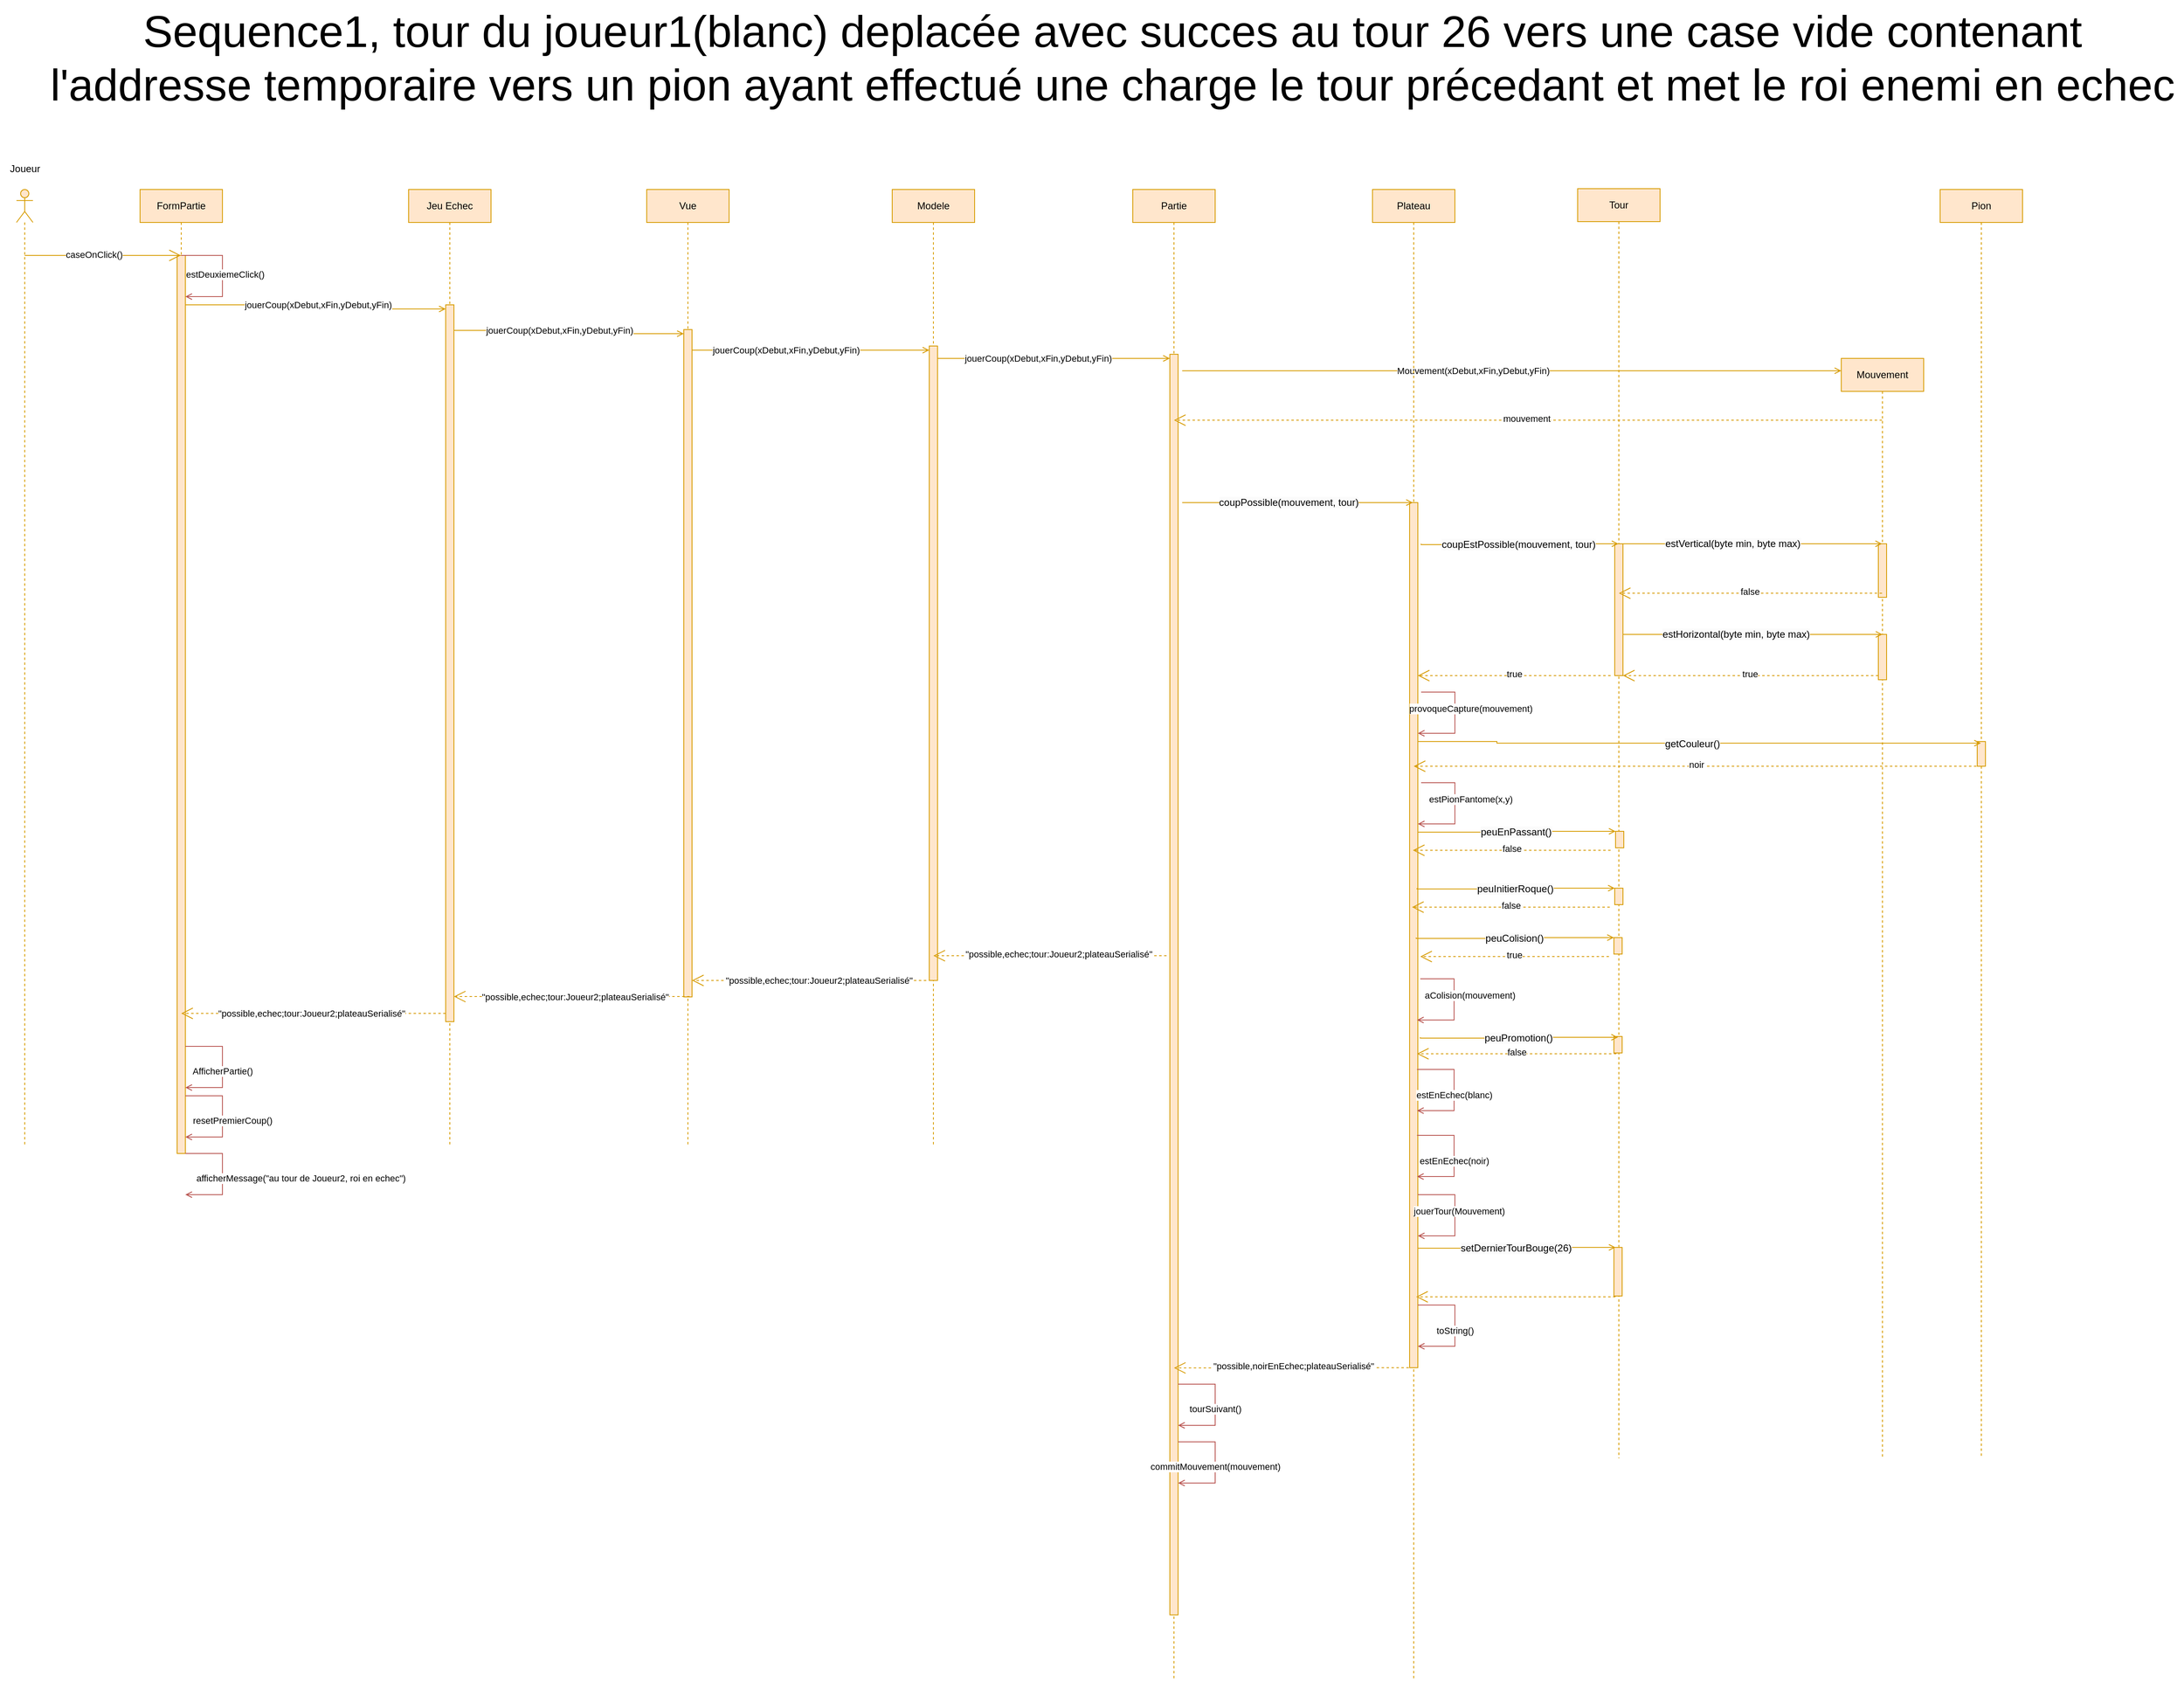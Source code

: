 <mxfile version="26.1.0">
  <diagram name="Page-1" id="c7MBzF5Fkux2hQArZyj8">
    <mxGraphModel dx="2422" dy="825" grid="1" gridSize="10" guides="1" tooltips="1" connect="1" arrows="1" fold="1" page="1" pageScale="1" pageWidth="827" pageHeight="1169" math="0" shadow="0">
      <root>
        <mxCell id="0" />
        <mxCell id="1" parent="0" />
        <mxCell id="GvulQhEinVonRZqq1PHL-5" value="" style="shape=umlLifeline;perimeter=lifelinePerimeter;whiteSpace=wrap;html=1;container=1;dropTarget=0;collapsible=0;recursiveResize=0;outlineConnect=0;portConstraint=eastwest;newEdgeStyle={&quot;curved&quot;:0,&quot;rounded&quot;:0};participant=umlActor;fillColor=#ffe6cc;strokeColor=#d79b00;" parent="1" vertex="1">
          <mxGeometry x="-455" y="380" width="20" height="1160" as="geometry" />
        </mxCell>
        <mxCell id="GvulQhEinVonRZqq1PHL-7" value="Joueur" style="text;html=1;align=center;verticalAlign=middle;resizable=0;points=[];autosize=1;strokeColor=none;fillColor=none;" parent="1" vertex="1">
          <mxGeometry x="-475" y="340" width="60" height="30" as="geometry" />
        </mxCell>
        <mxCell id="GvulQhEinVonRZqq1PHL-8" value="FormPartie" style="shape=umlLifeline;perimeter=lifelinePerimeter;whiteSpace=wrap;html=1;container=1;dropTarget=0;collapsible=0;recursiveResize=0;outlineConnect=0;portConstraint=eastwest;newEdgeStyle={&quot;curved&quot;:0,&quot;rounded&quot;:0};fillColor=#ffe6cc;strokeColor=#d79b00;" parent="1" vertex="1">
          <mxGeometry x="-305" y="380" width="100" height="1170" as="geometry" />
        </mxCell>
        <mxCell id="GvulQhEinVonRZqq1PHL-12" value="" style="html=1;points=[[0,0,0,0,5],[0,1,0,0,-5],[1,0,0,0,5],[1,1,0,0,-5]];perimeter=orthogonalPerimeter;outlineConnect=0;targetShapes=umlLifeline;portConstraint=eastwest;newEdgeStyle={&quot;curved&quot;:0,&quot;rounded&quot;:0};fillColor=#ffe6cc;strokeColor=#d79b00;" parent="GvulQhEinVonRZqq1PHL-8" vertex="1">
          <mxGeometry x="45" y="80" width="10" height="1090" as="geometry" />
        </mxCell>
        <mxCell id="GvulQhEinVonRZqq1PHL-9" value="" style="endArrow=open;endFill=1;endSize=12;html=1;rounded=0;fillColor=#ffe6cc;strokeColor=#d79b00;" parent="1" source="GvulQhEinVonRZqq1PHL-5" target="GvulQhEinVonRZqq1PHL-8" edge="1">
          <mxGeometry width="160" relative="1" as="geometry">
            <mxPoint x="-415" y="510" as="sourcePoint" />
            <mxPoint x="-305" y="510" as="targetPoint" />
            <Array as="points">
              <mxPoint x="-365" y="460" />
            </Array>
          </mxGeometry>
        </mxCell>
        <mxCell id="GvulQhEinVonRZqq1PHL-10" value="caseOnClick()" style="edgeLabel;html=1;align=center;verticalAlign=middle;resizable=0;points=[];" parent="GvulQhEinVonRZqq1PHL-9" vertex="1" connectable="0">
          <mxGeometry x="-0.498" y="1" relative="1" as="geometry">
            <mxPoint x="36" as="offset" />
          </mxGeometry>
        </mxCell>
        <mxCell id="GvulQhEinVonRZqq1PHL-11" value="Jeu Echec" style="shape=umlLifeline;perimeter=lifelinePerimeter;whiteSpace=wrap;html=1;container=1;dropTarget=0;collapsible=0;recursiveResize=0;outlineConnect=0;portConstraint=eastwest;newEdgeStyle={&quot;curved&quot;:0,&quot;rounded&quot;:0};fillColor=#ffe6cc;strokeColor=#d79b00;" parent="1" vertex="1">
          <mxGeometry x="21" y="380" width="100" height="1160" as="geometry" />
        </mxCell>
        <mxCell id="GvulQhEinVonRZqq1PHL-18" value="" style="html=1;points=[[0,0,0,0,5],[0,1,0,0,-5],[1,0,0,0,5],[1,1,0,0,-5]];perimeter=orthogonalPerimeter;outlineConnect=0;targetShapes=umlLifeline;portConstraint=eastwest;newEdgeStyle={&quot;curved&quot;:0,&quot;rounded&quot;:0};fillColor=#ffe6cc;strokeColor=#d79b00;" parent="GvulQhEinVonRZqq1PHL-11" vertex="1">
          <mxGeometry x="45" y="140" width="10" height="870" as="geometry" />
        </mxCell>
        <mxCell id="GvulQhEinVonRZqq1PHL-13" style="edgeStyle=orthogonalEdgeStyle;rounded=0;orthogonalLoop=1;jettySize=auto;html=1;curved=0;endArrow=open;endFill=0;fillColor=#ffe6cc;strokeColor=#d79b00;entryX=0;entryY=0;entryDx=0;entryDy=5;entryPerimeter=0;" parent="1" source="GvulQhEinVonRZqq1PHL-12" target="GvulQhEinVonRZqq1PHL-18" edge="1">
          <mxGeometry relative="1" as="geometry">
            <mxPoint x="-158.5" y="520" as="sourcePoint" />
            <mxPoint x="66" y="520" as="targetPoint" />
            <Array as="points">
              <mxPoint x="-92" y="520" />
              <mxPoint x="-92" y="525" />
            </Array>
          </mxGeometry>
        </mxCell>
        <mxCell id="GvulQhEinVonRZqq1PHL-14" value="jouerCoup(xDebut,xFin,yDebut,yFin)" style="edgeLabel;html=1;align=center;verticalAlign=middle;resizable=0;points=[];" parent="GvulQhEinVonRZqq1PHL-13" vertex="1" connectable="0">
          <mxGeometry x="-0.518" y="-2" relative="1" as="geometry">
            <mxPoint x="83" y="-2" as="offset" />
          </mxGeometry>
        </mxCell>
        <mxCell id="GvulQhEinVonRZqq1PHL-20" value="" style="endArrow=none;endFill=1;endSize=12;html=1;rounded=0;startArrow=open;startFill=0;fillColor=#f8cecc;strokeColor=#b85450;" parent="1" source="GvulQhEinVonRZqq1PHL-12" edge="1">
          <mxGeometry width="160" relative="1" as="geometry">
            <mxPoint x="-245" y="510" as="sourcePoint" />
            <mxPoint x="-255" y="460" as="targetPoint" />
            <Array as="points">
              <mxPoint x="-205" y="510" />
              <mxPoint x="-205" y="460" />
            </Array>
          </mxGeometry>
        </mxCell>
        <mxCell id="GvulQhEinVonRZqq1PHL-21" value="estDeuxiemeClick()" style="edgeLabel;html=1;align=center;verticalAlign=middle;resizable=0;points=[];" parent="GvulQhEinVonRZqq1PHL-20" vertex="1" connectable="0">
          <mxGeometry x="-0.009" y="-3" relative="1" as="geometry">
            <mxPoint as="offset" />
          </mxGeometry>
        </mxCell>
        <mxCell id="GvulQhEinVonRZqq1PHL-34" value="Modele" style="shape=umlLifeline;perimeter=lifelinePerimeter;whiteSpace=wrap;html=1;container=1;dropTarget=0;collapsible=0;recursiveResize=0;outlineConnect=0;portConstraint=eastwest;newEdgeStyle={&quot;curved&quot;:0,&quot;rounded&quot;:0};fillColor=#ffe6cc;strokeColor=#d79b00;" parent="1" vertex="1">
          <mxGeometry x="608" y="380" width="100" height="1160" as="geometry" />
        </mxCell>
        <mxCell id="GvulQhEinVonRZqq1PHL-35" value="" style="html=1;points=[[0,0,0,0,5],[0,1,0,0,-5],[1,0,0,0,5],[1,1,0,0,-5]];perimeter=orthogonalPerimeter;outlineConnect=0;targetShapes=umlLifeline;portConstraint=eastwest;newEdgeStyle={&quot;curved&quot;:0,&quot;rounded&quot;:0};fillColor=#ffe6cc;strokeColor=#d79b00;" parent="GvulQhEinVonRZqq1PHL-34" vertex="1">
          <mxGeometry x="45" y="190" width="10" height="770" as="geometry" />
        </mxCell>
        <mxCell id="GvulQhEinVonRZqq1PHL-36" style="edgeStyle=orthogonalEdgeStyle;rounded=0;orthogonalLoop=1;jettySize=auto;html=1;curved=0;endArrow=open;endFill=0;fillColor=#ffe6cc;strokeColor=#d79b00;entryX=0;entryY=0;entryDx=0;entryDy=5;entryPerimeter=0;" parent="1" source="GvulQhEinVonRZqq1PHL-18" target="GvulQhEinVonRZqq1PHL-143" edge="1">
          <mxGeometry relative="1" as="geometry">
            <mxPoint x="140" y="550" as="sourcePoint" />
            <mxPoint x="350" y="551" as="targetPoint" />
            <Array as="points">
              <mxPoint x="213" y="551" />
              <mxPoint x="213" y="555" />
            </Array>
          </mxGeometry>
        </mxCell>
        <mxCell id="GvulQhEinVonRZqq1PHL-37" value="jouerCoup(xDebut,xFin,yDebut,yFin)" style="edgeLabel;html=1;align=center;verticalAlign=middle;resizable=0;points=[];" parent="GvulQhEinVonRZqq1PHL-36" vertex="1" connectable="0">
          <mxGeometry x="-0.518" y="-2" relative="1" as="geometry">
            <mxPoint x="60" y="-2" as="offset" />
          </mxGeometry>
        </mxCell>
        <mxCell id="GvulQhEinVonRZqq1PHL-38" value="Partie" style="shape=umlLifeline;perimeter=lifelinePerimeter;whiteSpace=wrap;html=1;container=1;dropTarget=0;collapsible=0;recursiveResize=0;outlineConnect=0;portConstraint=eastwest;newEdgeStyle={&quot;curved&quot;:0,&quot;rounded&quot;:0};fillColor=#ffe6cc;strokeColor=#d79b00;" parent="1" vertex="1">
          <mxGeometry x="900" y="380" width="100" height="1810" as="geometry" />
        </mxCell>
        <mxCell id="GvulQhEinVonRZqq1PHL-39" value="" style="html=1;points=[[0,0,0,0,5],[0,1,0,0,-5],[1,0,0,0,5],[1,1,0,0,-5]];perimeter=orthogonalPerimeter;outlineConnect=0;targetShapes=umlLifeline;portConstraint=eastwest;newEdgeStyle={&quot;curved&quot;:0,&quot;rounded&quot;:0};fillColor=#ffe6cc;strokeColor=#d79b00;" parent="GvulQhEinVonRZqq1PHL-38" vertex="1">
          <mxGeometry x="45" y="200" width="10" height="1530" as="geometry" />
        </mxCell>
        <mxCell id="GvulQhEinVonRZqq1PHL-41" style="edgeStyle=orthogonalEdgeStyle;rounded=0;orthogonalLoop=1;jettySize=auto;html=1;curved=0;endArrow=open;endFill=0;fillColor=#ffe6cc;strokeColor=#d79b00;entryX=0;entryY=0;entryDx=0;entryDy=5;entryPerimeter=0;exitX=1;exitY=0;exitDx=0;exitDy=5;exitPerimeter=0;" parent="1" source="GvulQhEinVonRZqq1PHL-35" target="GvulQhEinVonRZqq1PHL-39" edge="1">
          <mxGeometry relative="1" as="geometry">
            <mxPoint x="715" y="585" as="sourcePoint" />
            <mxPoint x="939.5" y="585" as="targetPoint" />
            <Array as="points">
              <mxPoint x="663" y="585" />
            </Array>
          </mxGeometry>
        </mxCell>
        <mxCell id="GvulQhEinVonRZqq1PHL-42" value="jouerCoup(xDebut,xFin,yDebut,yFin)" style="edgeLabel;html=1;align=center;verticalAlign=middle;resizable=0;points=[];" parent="GvulQhEinVonRZqq1PHL-41" vertex="1" connectable="0">
          <mxGeometry x="-0.518" y="-2" relative="1" as="geometry">
            <mxPoint x="61" y="-2" as="offset" />
          </mxGeometry>
        </mxCell>
        <mxCell id="GvulQhEinVonRZqq1PHL-55" value="Mouvement" style="shape=umlLifeline;perimeter=lifelinePerimeter;whiteSpace=wrap;html=1;container=1;dropTarget=0;collapsible=0;recursiveResize=0;outlineConnect=0;portConstraint=eastwest;newEdgeStyle={&quot;curved&quot;:0,&quot;rounded&quot;:0};fillColor=#ffe6cc;strokeColor=#d79b00;" parent="1" vertex="1">
          <mxGeometry x="1760" y="585" width="100" height="1335" as="geometry" />
        </mxCell>
        <mxCell id="GvulQhEinVonRZqq1PHL-84" value="" style="html=1;points=[[0,0,0,0,5],[0,1,0,0,-5],[1,0,0,0,5],[1,1,0,0,-5]];perimeter=orthogonalPerimeter;outlineConnect=0;targetShapes=umlLifeline;portConstraint=eastwest;newEdgeStyle={&quot;curved&quot;:0,&quot;rounded&quot;:0};fillColor=#ffe6cc;strokeColor=#d79b00;" parent="GvulQhEinVonRZqq1PHL-55" vertex="1">
          <mxGeometry x="45" y="225" width="10" height="65" as="geometry" />
        </mxCell>
        <mxCell id="GvulQhEinVonRZqq1PHL-89" value="" style="html=1;points=[[0,0,0,0,5],[0,1,0,0,-5],[1,0,0,0,5],[1,1,0,0,-5]];perimeter=orthogonalPerimeter;outlineConnect=0;targetShapes=umlLifeline;portConstraint=eastwest;newEdgeStyle={&quot;curved&quot;:0,&quot;rounded&quot;:0};fillColor=#ffe6cc;strokeColor=#d79b00;" parent="GvulQhEinVonRZqq1PHL-55" vertex="1">
          <mxGeometry x="45" y="335" width="10" height="55" as="geometry" />
        </mxCell>
        <mxCell id="GvulQhEinVonRZqq1PHL-65" style="edgeStyle=orthogonalEdgeStyle;rounded=0;orthogonalLoop=1;jettySize=auto;html=1;curved=0;endArrow=open;endFill=0;fillColor=#ffe6cc;strokeColor=#d79b00;" parent="1" edge="1">
          <mxGeometry relative="1" as="geometry">
            <mxPoint x="960" y="600" as="sourcePoint" />
            <mxPoint x="1760" y="600" as="targetPoint" />
            <Array as="points" />
          </mxGeometry>
        </mxCell>
        <mxCell id="GvulQhEinVonRZqq1PHL-66" value="Mouvement(xDebut,xFin,yDebut,yFin)" style="edgeLabel;html=1;align=center;verticalAlign=middle;resizable=0;points=[];" parent="GvulQhEinVonRZqq1PHL-65" vertex="1" connectable="0">
          <mxGeometry x="-0.518" y="-2" relative="1" as="geometry">
            <mxPoint x="160" y="-2" as="offset" />
          </mxGeometry>
        </mxCell>
        <mxCell id="GvulQhEinVonRZqq1PHL-67" value="" style="endArrow=open;endFill=1;endSize=12;html=1;rounded=0;fillColor=#ffe6cc;strokeColor=#d79b00;dashed=1;" parent="1" source="GvulQhEinVonRZqq1PHL-55" target="GvulQhEinVonRZqq1PHL-38" edge="1">
          <mxGeometry width="160" relative="1" as="geometry">
            <mxPoint x="1230" y="670" as="sourcePoint" />
            <mxPoint x="1070" y="670" as="targetPoint" />
            <Array as="points">
              <mxPoint x="1380" y="660" />
              <mxPoint x="1190" y="660" />
            </Array>
          </mxGeometry>
        </mxCell>
        <mxCell id="GvulQhEinVonRZqq1PHL-73" value="mouvement" style="edgeLabel;html=1;align=center;verticalAlign=middle;resizable=0;points=[];" parent="GvulQhEinVonRZqq1PHL-67" vertex="1" connectable="0">
          <mxGeometry x="0.005" y="-2" relative="1" as="geometry">
            <mxPoint as="offset" />
          </mxGeometry>
        </mxCell>
        <mxCell id="GvulQhEinVonRZqq1PHL-68" value="Plateau" style="shape=umlLifeline;perimeter=lifelinePerimeter;whiteSpace=wrap;html=1;container=1;dropTarget=0;collapsible=0;recursiveResize=0;outlineConnect=0;portConstraint=eastwest;newEdgeStyle={&quot;curved&quot;:0,&quot;rounded&quot;:0};fillColor=#ffe6cc;strokeColor=#d79b00;" parent="1" vertex="1">
          <mxGeometry x="1191" y="380" width="100" height="1810" as="geometry" />
        </mxCell>
        <mxCell id="GvulQhEinVonRZqq1PHL-69" value="" style="html=1;points=[[0,0,0,0,5],[0,1,0,0,-5],[1,0,0,0,5],[1,1,0,0,-5]];perimeter=orthogonalPerimeter;outlineConnect=0;targetShapes=umlLifeline;portConstraint=eastwest;newEdgeStyle={&quot;curved&quot;:0,&quot;rounded&quot;:0};fillColor=#ffe6cc;strokeColor=#d79b00;" parent="GvulQhEinVonRZqq1PHL-68" vertex="1">
          <mxGeometry x="45" y="380" width="10" height="1050" as="geometry" />
        </mxCell>
        <mxCell id="GvulQhEinVonRZqq1PHL-70" style="edgeStyle=orthogonalEdgeStyle;rounded=0;orthogonalLoop=1;jettySize=auto;html=1;curved=0;endArrow=open;endFill=0;fillColor=#ffe6cc;strokeColor=#d79b00;" parent="1" edge="1">
          <mxGeometry relative="1" as="geometry">
            <mxPoint x="960" y="760" as="sourcePoint" />
            <mxPoint x="1240" y="760" as="targetPoint" />
            <Array as="points" />
          </mxGeometry>
        </mxCell>
        <mxCell id="GvulQhEinVonRZqq1PHL-71" value="&lt;span style=&quot;font-size: 12px; text-align: left; text-wrap-mode: wrap; background-color: rgb(251, 251, 251);&quot;&gt;coupPossible(mouvement, tour)&lt;/span&gt;" style="edgeLabel;html=1;align=center;verticalAlign=middle;resizable=0;points=[];" parent="GvulQhEinVonRZqq1PHL-70" vertex="1" connectable="0">
          <mxGeometry x="-0.518" y="-2" relative="1" as="geometry">
            <mxPoint x="61" y="-2" as="offset" />
          </mxGeometry>
        </mxCell>
        <mxCell id="GvulQhEinVonRZqq1PHL-74" value="" style="endArrow=open;endFill=1;endSize=12;html=1;rounded=0;fillColor=#ffe6cc;strokeColor=#d79b00;dashed=1;entryX=0.5;entryY=0.973;entryDx=0;entryDy=0;entryPerimeter=0;" parent="1" edge="1">
          <mxGeometry width="160" relative="1" as="geometry">
            <mxPoint x="1241" y="1810" as="sourcePoint" />
            <mxPoint x="950" y="1810.3" as="targetPoint" />
            <Array as="points">
              <mxPoint x="1201" y="1810" />
            </Array>
          </mxGeometry>
        </mxCell>
        <mxCell id="GvulQhEinVonRZqq1PHL-75" value="&quot;possible,noirEnEchec;plateauSerialisé&quot;" style="edgeLabel;html=1;align=center;verticalAlign=middle;resizable=0;points=[];" parent="GvulQhEinVonRZqq1PHL-74" vertex="1" connectable="0">
          <mxGeometry x="0.005" y="-2" relative="1" as="geometry">
            <mxPoint as="offset" />
          </mxGeometry>
        </mxCell>
        <mxCell id="GvulQhEinVonRZqq1PHL-76" value="Tour" style="shape=umlLifeline;perimeter=lifelinePerimeter;whiteSpace=wrap;html=1;container=1;dropTarget=0;collapsible=0;recursiveResize=0;outlineConnect=0;portConstraint=eastwest;newEdgeStyle={&quot;curved&quot;:0,&quot;rounded&quot;:0};fillColor=#ffe6cc;strokeColor=#d79b00;" parent="1" vertex="1">
          <mxGeometry x="1440" y="379" width="100" height="1541" as="geometry" />
        </mxCell>
        <mxCell id="GvulQhEinVonRZqq1PHL-77" value="" style="html=1;points=[[0,0,0,0,5],[0,1,0,0,-5],[1,0,0,0,5],[1,1,0,0,-5]];perimeter=orthogonalPerimeter;outlineConnect=0;targetShapes=umlLifeline;portConstraint=eastwest;newEdgeStyle={&quot;curved&quot;:0,&quot;rounded&quot;:0};fillColor=#ffe6cc;strokeColor=#d79b00;" parent="GvulQhEinVonRZqq1PHL-76" vertex="1">
          <mxGeometry x="45" y="431" width="10" height="160" as="geometry" />
        </mxCell>
        <mxCell id="GvulQhEinVonRZqq1PHL-94" value="" style="html=1;points=[[0,0,0,0,5],[0,1,0,0,-5],[1,0,0,0,5],[1,1,0,0,-5]];perimeter=orthogonalPerimeter;outlineConnect=0;targetShapes=umlLifeline;portConstraint=eastwest;newEdgeStyle={&quot;curved&quot;:0,&quot;rounded&quot;:0};fillColor=#ffe6cc;strokeColor=#d79b00;" parent="GvulQhEinVonRZqq1PHL-76" vertex="1">
          <mxGeometry x="44" y="909" width="10" height="20" as="geometry" />
        </mxCell>
        <mxCell id="GvulQhEinVonRZqq1PHL-162" value="" style="html=1;points=[[0,0,0,0,5],[0,1,0,0,-5],[1,0,0,0,5],[1,1,0,0,-5]];perimeter=orthogonalPerimeter;outlineConnect=0;targetShapes=umlLifeline;portConstraint=eastwest;newEdgeStyle={&quot;curved&quot;:0,&quot;rounded&quot;:0};fillColor=#ffe6cc;strokeColor=#d79b00;" parent="GvulQhEinVonRZqq1PHL-76" vertex="1">
          <mxGeometry x="44" y="1029" width="10" height="20" as="geometry" />
        </mxCell>
        <mxCell id="GvulQhEinVonRZqq1PHL-95" style="edgeStyle=orthogonalEdgeStyle;rounded=0;orthogonalLoop=1;jettySize=auto;html=1;curved=0;endArrow=open;endFill=0;fillColor=#ffe6cc;strokeColor=#d79b00;" parent="GvulQhEinVonRZqq1PHL-76" edge="1">
          <mxGeometry relative="1" as="geometry">
            <mxPoint x="-196" y="909" as="sourcePoint" />
            <mxPoint x="44" y="909" as="targetPoint" />
            <Array as="points">
              <mxPoint x="-196" y="910" />
              <mxPoint x="-100" y="910" />
              <mxPoint x="-100" y="909" />
            </Array>
          </mxGeometry>
        </mxCell>
        <mxCell id="GvulQhEinVonRZqq1PHL-96" value="&lt;span style=&quot;font-size: 12px; text-align: left; text-wrap-mode: wrap; background-color: rgb(251, 251, 251);&quot;&gt;peuColision()&lt;/span&gt;" style="edgeLabel;html=1;align=center;verticalAlign=middle;resizable=0;points=[];" parent="GvulQhEinVonRZqq1PHL-95" vertex="1" connectable="0">
          <mxGeometry x="-0.518" y="-2" relative="1" as="geometry">
            <mxPoint x="61" y="-2" as="offset" />
          </mxGeometry>
        </mxCell>
        <mxCell id="GvulQhEinVonRZqq1PHL-97" value="" style="endArrow=open;endFill=1;endSize=12;html=1;rounded=0;fillColor=#ffe6cc;strokeColor=#d79b00;dashed=1;exitX=0;exitY=1;exitDx=0;exitDy=-5;exitPerimeter=0;" parent="GvulQhEinVonRZqq1PHL-76" edge="1">
          <mxGeometry width="160" relative="1" as="geometry">
            <mxPoint x="38" y="932" as="sourcePoint" />
            <mxPoint x="-191" y="932" as="targetPoint" />
            <Array as="points">
              <mxPoint x="-67" y="932" />
            </Array>
          </mxGeometry>
        </mxCell>
        <mxCell id="GvulQhEinVonRZqq1PHL-98" value="true" style="edgeLabel;html=1;align=center;verticalAlign=middle;resizable=0;points=[];" parent="GvulQhEinVonRZqq1PHL-97" vertex="1" connectable="0">
          <mxGeometry x="0.005" y="-2" relative="1" as="geometry">
            <mxPoint as="offset" />
          </mxGeometry>
        </mxCell>
        <mxCell id="GvulQhEinVonRZqq1PHL-99" value="" style="endArrow=none;endFill=1;endSize=12;html=1;rounded=0;startArrow=open;startFill=0;fillColor=#f8cecc;strokeColor=#b85450;" parent="GvulQhEinVonRZqq1PHL-76" edge="1">
          <mxGeometry width="160" relative="1" as="geometry">
            <mxPoint x="-195" y="1009" as="sourcePoint" />
            <mxPoint x="-191" y="959" as="targetPoint" />
            <Array as="points">
              <mxPoint x="-150" y="1009" />
              <mxPoint x="-150" y="959" />
            </Array>
          </mxGeometry>
        </mxCell>
        <mxCell id="GvulQhEinVonRZqq1PHL-100" value="aColision(mouvement)" style="edgeLabel;html=1;align=center;verticalAlign=middle;resizable=0;points=[];" parent="GvulQhEinVonRZqq1PHL-99" vertex="1" connectable="0">
          <mxGeometry x="-0.009" y="-3" relative="1" as="geometry">
            <mxPoint x="16" y="-8" as="offset" />
          </mxGeometry>
        </mxCell>
        <mxCell id="GvulQhEinVonRZqq1PHL-138" value="" style="endArrow=none;endFill=1;endSize=12;html=1;rounded=0;startArrow=open;startFill=0;fillColor=#f8cecc;strokeColor=#b85450;" parent="GvulQhEinVonRZqq1PHL-76" edge="1">
          <mxGeometry width="160" relative="1" as="geometry">
            <mxPoint x="-195" y="1119" as="sourcePoint" />
            <mxPoint x="-195" y="1069" as="targetPoint" />
            <Array as="points">
              <mxPoint x="-150" y="1119" />
              <mxPoint x="-150" y="1069" />
            </Array>
          </mxGeometry>
        </mxCell>
        <mxCell id="GvulQhEinVonRZqq1PHL-139" value="estEnEchec(blanc)" style="edgeLabel;html=1;align=center;verticalAlign=middle;resizable=0;points=[];" parent="GvulQhEinVonRZqq1PHL-138" vertex="1" connectable="0">
          <mxGeometry x="-0.009" y="-3" relative="1" as="geometry">
            <mxPoint x="-3" y="5" as="offset" />
          </mxGeometry>
        </mxCell>
        <mxCell id="GvulQhEinVonRZqq1PHL-163" style="edgeStyle=orthogonalEdgeStyle;rounded=0;orthogonalLoop=1;jettySize=auto;html=1;curved=0;endArrow=open;endFill=0;fillColor=#ffe6cc;strokeColor=#d79b00;" parent="GvulQhEinVonRZqq1PHL-76" edge="1">
          <mxGeometry relative="1" as="geometry">
            <mxPoint x="-191" y="1030" as="sourcePoint" />
            <mxPoint x="49" y="1030" as="targetPoint" />
            <Array as="points">
              <mxPoint x="-191" y="1031" />
              <mxPoint x="-95" y="1031" />
              <mxPoint x="-95" y="1030" />
            </Array>
          </mxGeometry>
        </mxCell>
        <mxCell id="GvulQhEinVonRZqq1PHL-164" value="&lt;span style=&quot;font-size: 12px; text-align: left; text-wrap-mode: wrap; background-color: rgb(251, 251, 251);&quot;&gt;peuPromotion()&lt;/span&gt;" style="edgeLabel;html=1;align=center;verticalAlign=middle;resizable=0;points=[];" parent="GvulQhEinVonRZqq1PHL-163" vertex="1" connectable="0">
          <mxGeometry x="-0.518" y="-2" relative="1" as="geometry">
            <mxPoint x="61" y="-2" as="offset" />
          </mxGeometry>
        </mxCell>
        <mxCell id="GvulQhEinVonRZqq1PHL-167" value="" style="endArrow=open;endFill=1;endSize=12;html=1;rounded=0;fillColor=#ffe6cc;strokeColor=#d79b00;dashed=1;exitX=0;exitY=1;exitDx=0;exitDy=-5;exitPerimeter=0;" parent="GvulQhEinVonRZqq1PHL-76" edge="1">
          <mxGeometry width="160" relative="1" as="geometry">
            <mxPoint x="47" y="1050" as="sourcePoint" />
            <mxPoint x="-195" y="1050" as="targetPoint" />
            <Array as="points">
              <mxPoint x="-58" y="1050" />
            </Array>
          </mxGeometry>
        </mxCell>
        <mxCell id="GvulQhEinVonRZqq1PHL-168" value="false" style="edgeLabel;html=1;align=center;verticalAlign=middle;resizable=0;points=[];" parent="GvulQhEinVonRZqq1PHL-167" vertex="1" connectable="0">
          <mxGeometry x="0.005" y="-2" relative="1" as="geometry">
            <mxPoint as="offset" />
          </mxGeometry>
        </mxCell>
        <mxCell id="g28BqwCWcq6KlZtZmIzM-1" value="" style="endArrow=none;endFill=1;endSize=12;html=1;rounded=0;startArrow=open;startFill=0;fillColor=#f8cecc;strokeColor=#b85450;" parent="GvulQhEinVonRZqq1PHL-76" edge="1">
          <mxGeometry width="160" relative="1" as="geometry">
            <mxPoint x="-195" y="1199" as="sourcePoint" />
            <mxPoint x="-195" y="1149" as="targetPoint" />
            <Array as="points">
              <mxPoint x="-150" y="1199" />
              <mxPoint x="-150" y="1149" />
            </Array>
          </mxGeometry>
        </mxCell>
        <mxCell id="g28BqwCWcq6KlZtZmIzM-2" value="estEnEchec(noir)" style="edgeLabel;html=1;align=center;verticalAlign=middle;resizable=0;points=[];" parent="g28BqwCWcq6KlZtZmIzM-1" vertex="1" connectable="0">
          <mxGeometry x="-0.009" y="-3" relative="1" as="geometry">
            <mxPoint x="-3" y="5" as="offset" />
          </mxGeometry>
        </mxCell>
        <mxCell id="g28BqwCWcq6KlZtZmIzM-10" value="" style="html=1;points=[[0,0,0,0,5],[0,1,0,0,-5],[1,0,0,0,5],[1,1,0,0,-5]];perimeter=orthogonalPerimeter;outlineConnect=0;targetShapes=umlLifeline;portConstraint=eastwest;newEdgeStyle={&quot;curved&quot;:0,&quot;rounded&quot;:0};fillColor=#ffe6cc;strokeColor=#d79b00;" parent="GvulQhEinVonRZqq1PHL-76" vertex="1">
          <mxGeometry x="45" y="849" width="10" height="20" as="geometry" />
        </mxCell>
        <mxCell id="g28BqwCWcq6KlZtZmIzM-11" style="edgeStyle=orthogonalEdgeStyle;rounded=0;orthogonalLoop=1;jettySize=auto;html=1;curved=0;endArrow=open;endFill=0;fillColor=#ffe6cc;strokeColor=#d79b00;" parent="GvulQhEinVonRZqq1PHL-76" edge="1">
          <mxGeometry relative="1" as="geometry">
            <mxPoint x="-195" y="849" as="sourcePoint" />
            <mxPoint x="45" y="849" as="targetPoint" />
            <Array as="points">
              <mxPoint x="-195" y="850" />
              <mxPoint x="-99" y="850" />
              <mxPoint x="-99" y="849" />
            </Array>
          </mxGeometry>
        </mxCell>
        <mxCell id="g28BqwCWcq6KlZtZmIzM-12" value="&lt;span style=&quot;font-size: 12px; text-align: left; text-wrap-mode: wrap; background-color: rgb(251, 251, 251);&quot;&gt;peuInitierRoque()&lt;/span&gt;" style="edgeLabel;html=1;align=center;verticalAlign=middle;resizable=0;points=[];" parent="g28BqwCWcq6KlZtZmIzM-11" vertex="1" connectable="0">
          <mxGeometry x="-0.518" y="-2" relative="1" as="geometry">
            <mxPoint x="61" y="-2" as="offset" />
          </mxGeometry>
        </mxCell>
        <mxCell id="g28BqwCWcq6KlZtZmIzM-13" value="" style="endArrow=open;endFill=1;endSize=12;html=1;rounded=0;fillColor=#ffe6cc;strokeColor=#d79b00;dashed=1;exitX=0;exitY=1;exitDx=0;exitDy=-5;exitPerimeter=0;" parent="GvulQhEinVonRZqq1PHL-76" edge="1">
          <mxGeometry width="160" relative="1" as="geometry">
            <mxPoint x="39" y="872" as="sourcePoint" />
            <mxPoint x="-201" y="872" as="targetPoint" />
            <Array as="points" />
          </mxGeometry>
        </mxCell>
        <mxCell id="g28BqwCWcq6KlZtZmIzM-14" value="false" style="edgeLabel;html=1;align=center;verticalAlign=middle;resizable=0;points=[];" parent="g28BqwCWcq6KlZtZmIzM-13" vertex="1" connectable="0">
          <mxGeometry x="0.005" y="-2" relative="1" as="geometry">
            <mxPoint as="offset" />
          </mxGeometry>
        </mxCell>
        <mxCell id="g28BqwCWcq6KlZtZmIzM-98" value="" style="html=1;points=[[0,0,0,0,5],[0,1,0,0,-5],[1,0,0,0,5],[1,1,0,0,-5]];perimeter=orthogonalPerimeter;outlineConnect=0;targetShapes=umlLifeline;portConstraint=eastwest;newEdgeStyle={&quot;curved&quot;:0,&quot;rounded&quot;:0};fillColor=#ffe6cc;strokeColor=#d79b00;" parent="GvulQhEinVonRZqq1PHL-76" vertex="1">
          <mxGeometry x="44" y="1285" width="10" height="59" as="geometry" />
        </mxCell>
        <mxCell id="g28BqwCWcq6KlZtZmIzM-17" value="" style="endArrow=none;endFill=1;endSize=12;html=1;rounded=0;startArrow=open;startFill=0;fillColor=#f8cecc;strokeColor=#b85450;" parent="GvulQhEinVonRZqq1PHL-76" edge="1">
          <mxGeometry width="160" relative="1" as="geometry">
            <mxPoint x="-194" y="1405" as="sourcePoint" />
            <mxPoint x="-194" y="1355" as="targetPoint" />
            <Array as="points">
              <mxPoint x="-149" y="1405" />
              <mxPoint x="-149" y="1355" />
            </Array>
          </mxGeometry>
        </mxCell>
        <mxCell id="g28BqwCWcq6KlZtZmIzM-18" value="toString()" style="edgeLabel;html=1;align=center;verticalAlign=middle;resizable=0;points=[];" parent="g28BqwCWcq6KlZtZmIzM-17" vertex="1" connectable="0">
          <mxGeometry x="-0.009" y="-3" relative="1" as="geometry">
            <mxPoint x="-3" y="5" as="offset" />
          </mxGeometry>
        </mxCell>
        <mxCell id="g28BqwCWcq6KlZtZmIzM-99" style="edgeStyle=orthogonalEdgeStyle;rounded=0;orthogonalLoop=1;jettySize=auto;html=1;curved=0;endArrow=open;endFill=0;fillColor=#ffe6cc;strokeColor=#d79b00;" parent="GvulQhEinVonRZqq1PHL-76" edge="1">
          <mxGeometry relative="1" as="geometry">
            <mxPoint x="-194" y="1285" as="sourcePoint" />
            <mxPoint x="46" y="1285" as="targetPoint" />
            <Array as="points">
              <mxPoint x="-194" y="1286" />
              <mxPoint x="-98" y="1286" />
              <mxPoint x="-98" y="1285" />
            </Array>
          </mxGeometry>
        </mxCell>
        <mxCell id="g28BqwCWcq6KlZtZmIzM-100" value="&lt;span style=&quot;font-size: 12px; text-align: left; text-wrap-mode: wrap; background-color: rgb(251, 251, 251);&quot;&gt;setDernierTourBouge(26)&lt;/span&gt;" style="edgeLabel;html=1;align=center;verticalAlign=middle;resizable=0;points=[];" parent="g28BqwCWcq6KlZtZmIzM-99" vertex="1" connectable="0">
          <mxGeometry x="-0.518" y="-2" relative="1" as="geometry">
            <mxPoint x="61" y="-2" as="offset" />
          </mxGeometry>
        </mxCell>
        <mxCell id="GvulQhEinVonRZqq1PHL-78" style="edgeStyle=orthogonalEdgeStyle;rounded=0;orthogonalLoop=1;jettySize=auto;html=1;curved=0;endArrow=open;endFill=0;fillColor=#ffe6cc;strokeColor=#d79b00;" parent="1" target="GvulQhEinVonRZqq1PHL-76" edge="1">
          <mxGeometry relative="1" as="geometry">
            <mxPoint x="1250" y="810" as="sourcePoint" />
            <mxPoint x="1410" y="820" as="targetPoint" />
            <Array as="points">
              <mxPoint x="1250" y="811" />
              <mxPoint x="1346" y="811" />
              <mxPoint x="1346" y="810" />
            </Array>
          </mxGeometry>
        </mxCell>
        <mxCell id="GvulQhEinVonRZqq1PHL-79" value="&lt;span style=&quot;font-size: 12px; text-align: left; text-wrap-mode: wrap; background-color: rgb(251, 251, 251);&quot;&gt;coupEstPossible(mouvement, tour)&lt;/span&gt;" style="edgeLabel;html=1;align=center;verticalAlign=middle;resizable=0;points=[];" parent="GvulQhEinVonRZqq1PHL-78" vertex="1" connectable="0">
          <mxGeometry x="-0.518" y="-2" relative="1" as="geometry">
            <mxPoint x="61" y="-2" as="offset" />
          </mxGeometry>
        </mxCell>
        <mxCell id="GvulQhEinVonRZqq1PHL-82" style="edgeStyle=orthogonalEdgeStyle;rounded=0;orthogonalLoop=1;jettySize=auto;html=1;curved=0;endArrow=open;endFill=0;fillColor=#ffe6cc;strokeColor=#d79b00;" parent="1" target="GvulQhEinVonRZqq1PHL-55" edge="1">
          <mxGeometry relative="1" as="geometry">
            <mxPoint x="1490" y="810" as="sourcePoint" />
            <mxPoint x="1730" y="810" as="targetPoint" />
            <Array as="points">
              <mxPoint x="1530" y="810" />
              <mxPoint x="1530" y="810" />
            </Array>
          </mxGeometry>
        </mxCell>
        <mxCell id="GvulQhEinVonRZqq1PHL-83" value="&lt;span style=&quot;font-size: 12px; text-align: left; text-wrap-mode: wrap; background-color: rgb(251, 251, 251);&quot;&gt;estVertical(byte min, byte max)&lt;/span&gt;" style="edgeLabel;html=1;align=center;verticalAlign=middle;resizable=0;points=[];" parent="GvulQhEinVonRZqq1PHL-82" vertex="1" connectable="0">
          <mxGeometry x="-0.518" y="-2" relative="1" as="geometry">
            <mxPoint x="61" y="-2" as="offset" />
          </mxGeometry>
        </mxCell>
        <mxCell id="GvulQhEinVonRZqq1PHL-85" value="" style="endArrow=open;endFill=1;endSize=12;html=1;rounded=0;fillColor=#ffe6cc;strokeColor=#d79b00;dashed=1;" parent="1" source="GvulQhEinVonRZqq1PHL-55" edge="1">
          <mxGeometry width="160" relative="1" as="geometry">
            <mxPoint x="1770" y="870" as="sourcePoint" />
            <mxPoint x="1490" y="870" as="targetPoint" />
            <Array as="points">
              <mxPoint x="1730" y="870" />
            </Array>
          </mxGeometry>
        </mxCell>
        <mxCell id="GvulQhEinVonRZqq1PHL-86" value="false" style="edgeLabel;html=1;align=center;verticalAlign=middle;resizable=0;points=[];" parent="GvulQhEinVonRZqq1PHL-85" vertex="1" connectable="0">
          <mxGeometry x="0.005" y="-2" relative="1" as="geometry">
            <mxPoint as="offset" />
          </mxGeometry>
        </mxCell>
        <mxCell id="GvulQhEinVonRZqq1PHL-87" style="edgeStyle=orthogonalEdgeStyle;rounded=0;orthogonalLoop=1;jettySize=auto;html=1;curved=0;endArrow=open;endFill=0;fillColor=#ffe6cc;strokeColor=#d79b00;" parent="1" source="GvulQhEinVonRZqq1PHL-77" edge="1">
          <mxGeometry relative="1" as="geometry">
            <mxPoint x="1500" y="910" as="sourcePoint" />
            <mxPoint x="1810" y="920" as="targetPoint" />
            <Array as="points">
              <mxPoint x="1490" y="920" />
            </Array>
          </mxGeometry>
        </mxCell>
        <mxCell id="GvulQhEinVonRZqq1PHL-88" value="&lt;span style=&quot;font-size: 12px; text-align: left; text-wrap-mode: wrap; background-color: rgb(251, 251, 251);&quot;&gt;estHorizontal(byte min, byte max)&lt;/span&gt;" style="edgeLabel;html=1;align=center;verticalAlign=middle;resizable=0;points=[];" parent="GvulQhEinVonRZqq1PHL-87" vertex="1" connectable="0">
          <mxGeometry x="-0.518" y="-2" relative="1" as="geometry">
            <mxPoint x="61" y="-2" as="offset" />
          </mxGeometry>
        </mxCell>
        <mxCell id="GvulQhEinVonRZqq1PHL-90" value="" style="endArrow=open;endFill=1;endSize=12;html=1;rounded=0;fillColor=#ffe6cc;strokeColor=#d79b00;dashed=1;exitX=0;exitY=1;exitDx=0;exitDy=-5;exitPerimeter=0;" parent="1" source="GvulQhEinVonRZqq1PHL-89" target="GvulQhEinVonRZqq1PHL-77" edge="1">
          <mxGeometry width="160" relative="1" as="geometry">
            <mxPoint x="1780" y="970" as="sourcePoint" />
            <mxPoint x="1500" y="970" as="targetPoint" />
            <Array as="points">
              <mxPoint x="1700" y="970" />
            </Array>
          </mxGeometry>
        </mxCell>
        <mxCell id="GvulQhEinVonRZqq1PHL-91" value="true" style="edgeLabel;html=1;align=center;verticalAlign=middle;resizable=0;points=[];" parent="GvulQhEinVonRZqq1PHL-90" vertex="1" connectable="0">
          <mxGeometry x="0.005" y="-2" relative="1" as="geometry">
            <mxPoint as="offset" />
          </mxGeometry>
        </mxCell>
        <mxCell id="GvulQhEinVonRZqq1PHL-92" value="" style="endArrow=open;endFill=1;endSize=12;html=1;rounded=0;fillColor=#ffe6cc;strokeColor=#d79b00;dashed=1;exitX=0;exitY=1;exitDx=0;exitDy=-5;exitPerimeter=0;" parent="1" target="GvulQhEinVonRZqq1PHL-69" edge="1">
          <mxGeometry width="160" relative="1" as="geometry">
            <mxPoint x="1480" y="970" as="sourcePoint" />
            <mxPoint x="1250" y="970" as="targetPoint" />
            <Array as="points">
              <mxPoint x="1375" y="970" />
            </Array>
          </mxGeometry>
        </mxCell>
        <mxCell id="GvulQhEinVonRZqq1PHL-93" value="true" style="edgeLabel;html=1;align=center;verticalAlign=middle;resizable=0;points=[];" parent="GvulQhEinVonRZqq1PHL-92" vertex="1" connectable="0">
          <mxGeometry x="0.005" y="-2" relative="1" as="geometry">
            <mxPoint as="offset" />
          </mxGeometry>
        </mxCell>
        <mxCell id="GvulQhEinVonRZqq1PHL-140" value="" style="endArrow=open;endFill=1;endSize=12;html=1;rounded=0;fillColor=#ffe6cc;strokeColor=#d79b00;dashed=1;" parent="1" edge="1" target="GvulQhEinVonRZqq1PHL-34">
          <mxGeometry width="160" relative="1" as="geometry">
            <mxPoint x="941" y="1310" as="sourcePoint" />
            <mxPoint x="709.894" y="1310" as="targetPoint" />
            <Array as="points">
              <mxPoint x="901" y="1310" />
            </Array>
          </mxGeometry>
        </mxCell>
        <mxCell id="GvulQhEinVonRZqq1PHL-141" value="&quot;possible,echec;tour:Joueur2;plateauSerialisé&quot;" style="edgeLabel;html=1;align=center;verticalAlign=middle;resizable=0;points=[];" parent="GvulQhEinVonRZqq1PHL-140" vertex="1" connectable="0">
          <mxGeometry x="0.005" y="-2" relative="1" as="geometry">
            <mxPoint x="11" as="offset" />
          </mxGeometry>
        </mxCell>
        <mxCell id="GvulQhEinVonRZqq1PHL-142" value="Vue" style="shape=umlLifeline;perimeter=lifelinePerimeter;whiteSpace=wrap;html=1;container=1;dropTarget=0;collapsible=0;recursiveResize=0;outlineConnect=0;portConstraint=eastwest;newEdgeStyle={&quot;curved&quot;:0,&quot;rounded&quot;:0};fillColor=#ffe6cc;strokeColor=#d79b00;" parent="1" vertex="1">
          <mxGeometry x="310" y="380" width="100" height="1160" as="geometry" />
        </mxCell>
        <mxCell id="GvulQhEinVonRZqq1PHL-143" value="" style="html=1;points=[[0,0,0,0,5],[0,1,0,0,-5],[1,0,0,0,5],[1,1,0,0,-5]];perimeter=orthogonalPerimeter;outlineConnect=0;targetShapes=umlLifeline;portConstraint=eastwest;newEdgeStyle={&quot;curved&quot;:0,&quot;rounded&quot;:0};fillColor=#ffe6cc;strokeColor=#d79b00;" parent="GvulQhEinVonRZqq1PHL-142" vertex="1">
          <mxGeometry x="45" y="170" width="10" height="810" as="geometry" />
        </mxCell>
        <mxCell id="GvulQhEinVonRZqq1PHL-146" style="edgeStyle=orthogonalEdgeStyle;rounded=0;orthogonalLoop=1;jettySize=auto;html=1;curved=0;endArrow=open;endFill=0;fillColor=#ffe6cc;strokeColor=#d79b00;exitX=1;exitY=0;exitDx=0;exitDy=5;exitPerimeter=0;entryX=0;entryY=0;entryDx=0;entryDy=5;entryPerimeter=0;" parent="1" source="GvulQhEinVonRZqq1PHL-143" target="GvulQhEinVonRZqq1PHL-35" edge="1">
          <mxGeometry relative="1" as="geometry">
            <mxPoint x="438" y="570" as="sourcePoint" />
            <mxPoint x="648" y="571" as="targetPoint" />
            <Array as="points">
              <mxPoint x="365" y="575" />
            </Array>
          </mxGeometry>
        </mxCell>
        <mxCell id="GvulQhEinVonRZqq1PHL-147" value="jouerCoup(xDebut,xFin,yDebut,yFin)" style="edgeLabel;html=1;align=center;verticalAlign=middle;resizable=0;points=[];" parent="GvulQhEinVonRZqq1PHL-146" vertex="1" connectable="0">
          <mxGeometry x="-0.518" y="-2" relative="1" as="geometry">
            <mxPoint x="60" y="-2" as="offset" />
          </mxGeometry>
        </mxCell>
        <mxCell id="GvulQhEinVonRZqq1PHL-148" value="" style="endArrow=open;endFill=1;endSize=12;html=1;rounded=0;fillColor=#ffe6cc;strokeColor=#d79b00;dashed=1;" parent="1" edge="1">
          <mxGeometry width="160" relative="1" as="geometry">
            <mxPoint x="655.33" y="1340" as="sourcePoint" />
            <mxPoint x="364.997" y="1340" as="targetPoint" />
            <Array as="points">
              <mxPoint x="615.33" y="1340" />
            </Array>
          </mxGeometry>
        </mxCell>
        <mxCell id="GvulQhEinVonRZqq1PHL-149" value="&quot;possible,echec;tour:Joueur2;plateauSerialisé&quot;" style="edgeLabel;html=1;align=center;verticalAlign=middle;resizable=0;points=[];" parent="GvulQhEinVonRZqq1PHL-148" vertex="1" connectable="0">
          <mxGeometry x="0.005" y="-2" relative="1" as="geometry">
            <mxPoint x="9" y="2" as="offset" />
          </mxGeometry>
        </mxCell>
        <mxCell id="GvulQhEinVonRZqq1PHL-150" value="" style="endArrow=none;endFill=1;endSize=12;html=1;rounded=0;startArrow=open;startFill=0;fillColor=#f8cecc;strokeColor=#b85450;" parent="1" edge="1">
          <mxGeometry width="160" relative="1" as="geometry">
            <mxPoint x="955" y="1880" as="sourcePoint" />
            <mxPoint x="955" y="1830" as="targetPoint" />
            <Array as="points">
              <mxPoint x="1000" y="1880" />
              <mxPoint x="1000" y="1830" />
              <mxPoint x="970" y="1830" />
            </Array>
          </mxGeometry>
        </mxCell>
        <mxCell id="GvulQhEinVonRZqq1PHL-151" value="tourSuivant()" style="edgeLabel;html=1;align=center;verticalAlign=middle;resizable=0;points=[];" parent="GvulQhEinVonRZqq1PHL-150" vertex="1" connectable="0">
          <mxGeometry x="-0.009" y="-3" relative="1" as="geometry">
            <mxPoint x="-3" y="4" as="offset" />
          </mxGeometry>
        </mxCell>
        <mxCell id="GvulQhEinVonRZqq1PHL-152" value="" style="endArrow=open;endFill=1;endSize=12;html=1;rounded=0;fillColor=#ffe6cc;strokeColor=#d79b00;dashed=1;" parent="1" edge="1">
          <mxGeometry width="160" relative="1" as="geometry">
            <mxPoint x="361.97" y="1359.53" as="sourcePoint" />
            <mxPoint x="76.005" y="1359.53" as="targetPoint" />
            <Array as="points">
              <mxPoint x="321.97" y="1359.53" />
            </Array>
          </mxGeometry>
        </mxCell>
        <mxCell id="GvulQhEinVonRZqq1PHL-153" value="&quot;possible,echec;tour:Joueur2;plateauSerialisé&quot;" style="edgeLabel;html=1;align=center;verticalAlign=middle;resizable=0;points=[];" parent="GvulQhEinVonRZqq1PHL-152" vertex="1" connectable="0">
          <mxGeometry x="0.005" y="-2" relative="1" as="geometry">
            <mxPoint x="4" y="2" as="offset" />
          </mxGeometry>
        </mxCell>
        <mxCell id="GvulQhEinVonRZqq1PHL-154" value="" style="endArrow=open;endFill=1;endSize=12;html=1;rounded=0;fillColor=#ffe6cc;strokeColor=#d79b00;dashed=1;" parent="1" source="GvulQhEinVonRZqq1PHL-18" target="GvulQhEinVonRZqq1PHL-8" edge="1">
          <mxGeometry width="160" relative="1" as="geometry">
            <mxPoint x="58" y="1380" as="sourcePoint" />
            <mxPoint x="-154" y="1380" as="targetPoint" />
            <Array as="points">
              <mxPoint x="18" y="1380" />
            </Array>
          </mxGeometry>
        </mxCell>
        <mxCell id="GvulQhEinVonRZqq1PHL-155" value="&quot;possible,echec;tour:Joueur2;plateauSerialisé&quot;" style="edgeLabel;html=1;align=center;verticalAlign=middle;resizable=0;points=[];" parent="GvulQhEinVonRZqq1PHL-154" vertex="1" connectable="0">
          <mxGeometry x="0.005" y="-2" relative="1" as="geometry">
            <mxPoint x="-2" y="2" as="offset" />
          </mxGeometry>
        </mxCell>
        <mxCell id="GvulQhEinVonRZqq1PHL-156" value="" style="endArrow=none;endFill=1;endSize=12;html=1;rounded=0;startArrow=open;startFill=0;fillColor=#f8cecc;strokeColor=#b85450;" parent="1" edge="1">
          <mxGeometry width="160" relative="1" as="geometry">
            <mxPoint x="-250" y="1470" as="sourcePoint" />
            <mxPoint x="-250" y="1420" as="targetPoint" />
            <Array as="points">
              <mxPoint x="-205" y="1470" />
              <mxPoint x="-205" y="1420" />
            </Array>
          </mxGeometry>
        </mxCell>
        <mxCell id="GvulQhEinVonRZqq1PHL-157" value="AfficherPartie()" style="edgeLabel;html=1;align=center;verticalAlign=middle;resizable=0;points=[];" parent="GvulQhEinVonRZqq1PHL-156" vertex="1" connectable="0">
          <mxGeometry x="-0.009" y="-3" relative="1" as="geometry">
            <mxPoint x="-3" y="4" as="offset" />
          </mxGeometry>
        </mxCell>
        <mxCell id="GvulQhEinVonRZqq1PHL-169" value="" style="endArrow=none;endFill=1;endSize=12;html=1;rounded=0;startArrow=open;startFill=0;fillColor=#f8cecc;strokeColor=#b85450;" parent="1" edge="1">
          <mxGeometry width="160" relative="1" as="geometry">
            <mxPoint x="-250" y="1530" as="sourcePoint" />
            <mxPoint x="-250" y="1480" as="targetPoint" />
            <Array as="points">
              <mxPoint x="-205" y="1530" />
              <mxPoint x="-205" y="1480" />
            </Array>
          </mxGeometry>
        </mxCell>
        <mxCell id="GvulQhEinVonRZqq1PHL-170" value="resetPremierCoup()" style="edgeLabel;html=1;align=center;verticalAlign=middle;resizable=0;points=[];" parent="GvulQhEinVonRZqq1PHL-169" vertex="1" connectable="0">
          <mxGeometry x="-0.009" y="-3" relative="1" as="geometry">
            <mxPoint x="9" y="4" as="offset" />
          </mxGeometry>
        </mxCell>
        <mxCell id="g28BqwCWcq6KlZtZmIzM-19" value="&lt;div&gt;&lt;font&gt;Sequence1, tour du joueur1(blanc) deplac&lt;/font&gt;&lt;font style=&quot;font-size: 54px;&quot;&gt;é&lt;/font&gt;&lt;font&gt;e avec succes au tour 26 vers une case vide contenant&lt;/font&gt;&lt;/div&gt;&lt;div&gt;&lt;font&gt;l&#39;addresse temporaire vers un pion ayant effectu&lt;/font&gt;&lt;font style=&quot;font-size: 54px;&quot;&gt;é&lt;/font&gt;&lt;font&gt; une charge le tour pr&lt;/font&gt;&lt;font style=&quot;font-size: 54px;&quot;&gt;é&lt;/font&gt;&lt;font&gt;cedant et met le roi enemi en echec&lt;/font&gt;&lt;/div&gt;" style="text;html=1;align=center;verticalAlign=middle;resizable=0;points=[];autosize=1;strokeColor=none;fillColor=none;fontSize=54;" parent="1" vertex="1">
          <mxGeometry x="-425" y="150" width="2600" height="140" as="geometry" />
        </mxCell>
        <mxCell id="g28BqwCWcq6KlZtZmIzM-21" value="" style="endArrow=none;endFill=1;endSize=12;html=1;rounded=0;startArrow=open;startFill=0;fillColor=#f8cecc;strokeColor=#b85450;" parent="1" edge="1">
          <mxGeometry width="160" relative="1" as="geometry">
            <mxPoint x="1246" y="1040" as="sourcePoint" />
            <mxPoint x="1250" y="990" as="targetPoint" />
            <Array as="points">
              <mxPoint x="1291" y="1040" />
              <mxPoint x="1291" y="990" />
            </Array>
          </mxGeometry>
        </mxCell>
        <mxCell id="g28BqwCWcq6KlZtZmIzM-22" value="provoqueCapture(mouvement)" style="edgeLabel;html=1;align=center;verticalAlign=middle;resizable=0;points=[];" parent="g28BqwCWcq6KlZtZmIzM-21" vertex="1" connectable="0">
          <mxGeometry x="-0.009" y="-3" relative="1" as="geometry">
            <mxPoint x="16" y="-8" as="offset" />
          </mxGeometry>
        </mxCell>
        <mxCell id="g28BqwCWcq6KlZtZmIzM-23" value="" style="endArrow=none;endFill=1;endSize=12;html=1;rounded=0;startArrow=open;startFill=0;fillColor=#f8cecc;strokeColor=#b85450;" parent="1" edge="1">
          <mxGeometry width="160" relative="1" as="geometry">
            <mxPoint x="1246" y="1150" as="sourcePoint" />
            <mxPoint x="1250" y="1100" as="targetPoint" />
            <Array as="points">
              <mxPoint x="1291" y="1150" />
              <mxPoint x="1291" y="1100" />
            </Array>
          </mxGeometry>
        </mxCell>
        <mxCell id="g28BqwCWcq6KlZtZmIzM-24" value="estPionFantome(x,y)" style="edgeLabel;html=1;align=center;verticalAlign=middle;resizable=0;points=[];" parent="g28BqwCWcq6KlZtZmIzM-23" vertex="1" connectable="0">
          <mxGeometry x="-0.009" y="-3" relative="1" as="geometry">
            <mxPoint x="16" y="-8" as="offset" />
          </mxGeometry>
        </mxCell>
        <mxCell id="g28BqwCWcq6KlZtZmIzM-30" value="" style="html=1;points=[[0,0,0,0,5],[0,1,0,0,-5],[1,0,0,0,5],[1,1,0,0,-5]];perimeter=orthogonalPerimeter;outlineConnect=0;targetShapes=umlLifeline;portConstraint=eastwest;newEdgeStyle={&quot;curved&quot;:0,&quot;rounded&quot;:0};fillColor=#ffe6cc;strokeColor=#d79b00;" parent="1" vertex="1">
          <mxGeometry x="1486" y="1159" width="10" height="20" as="geometry" />
        </mxCell>
        <mxCell id="g28BqwCWcq6KlZtZmIzM-31" style="edgeStyle=orthogonalEdgeStyle;rounded=0;orthogonalLoop=1;jettySize=auto;html=1;curved=0;endArrow=open;endFill=0;fillColor=#ffe6cc;strokeColor=#d79b00;" parent="1" edge="1">
          <mxGeometry relative="1" as="geometry">
            <mxPoint x="1246" y="1159" as="sourcePoint" />
            <mxPoint x="1486" y="1159" as="targetPoint" />
            <Array as="points">
              <mxPoint x="1246" y="1160" />
              <mxPoint x="1342" y="1160" />
              <mxPoint x="1342" y="1159" />
            </Array>
          </mxGeometry>
        </mxCell>
        <mxCell id="g28BqwCWcq6KlZtZmIzM-32" value="&lt;span style=&quot;font-size: 12px; text-align: left; text-wrap-mode: wrap; background-color: rgb(251, 251, 251);&quot;&gt;peuEnPassant()&lt;/span&gt;" style="edgeLabel;html=1;align=center;verticalAlign=middle;resizable=0;points=[];" parent="g28BqwCWcq6KlZtZmIzM-31" vertex="1" connectable="0">
          <mxGeometry x="-0.518" y="-2" relative="1" as="geometry">
            <mxPoint x="61" y="-2" as="offset" />
          </mxGeometry>
        </mxCell>
        <mxCell id="g28BqwCWcq6KlZtZmIzM-33" value="" style="endArrow=open;endFill=1;endSize=12;html=1;rounded=0;fillColor=#ffe6cc;strokeColor=#d79b00;dashed=1;exitX=0;exitY=1;exitDx=0;exitDy=-5;exitPerimeter=0;" parent="1" edge="1">
          <mxGeometry width="160" relative="1" as="geometry">
            <mxPoint x="1480" y="1182" as="sourcePoint" />
            <mxPoint x="1240" y="1182" as="targetPoint" />
            <Array as="points" />
          </mxGeometry>
        </mxCell>
        <mxCell id="g28BqwCWcq6KlZtZmIzM-34" value="false" style="edgeLabel;html=1;align=center;verticalAlign=middle;resizable=0;points=[];" parent="g28BqwCWcq6KlZtZmIzM-33" vertex="1" connectable="0">
          <mxGeometry x="0.005" y="-2" relative="1" as="geometry">
            <mxPoint as="offset" />
          </mxGeometry>
        </mxCell>
        <mxCell id="g28BqwCWcq6KlZtZmIzM-60" value="Pion" style="shape=umlLifeline;perimeter=lifelinePerimeter;whiteSpace=wrap;html=1;container=1;dropTarget=0;collapsible=0;recursiveResize=0;outlineConnect=0;portConstraint=eastwest;newEdgeStyle={&quot;curved&quot;:0,&quot;rounded&quot;:0};fillColor=#ffe6cc;strokeColor=#d79b00;" parent="1" vertex="1">
          <mxGeometry x="1880" y="380" width="100" height="1540" as="geometry" />
        </mxCell>
        <mxCell id="g28BqwCWcq6KlZtZmIzM-90" value="" style="html=1;points=[[0,0,0,0,5],[0,1,0,0,-5],[1,0,0,0,5],[1,1,0,0,-5]];perimeter=orthogonalPerimeter;outlineConnect=0;targetShapes=umlLifeline;portConstraint=eastwest;newEdgeStyle={&quot;curved&quot;:0,&quot;rounded&quot;:0};fillColor=#ffe6cc;strokeColor=#d79b00;" parent="g28BqwCWcq6KlZtZmIzM-60" vertex="1">
          <mxGeometry x="45" y="670" width="10" height="30" as="geometry" />
        </mxCell>
        <mxCell id="g28BqwCWcq6KlZtZmIzM-87" style="edgeStyle=orthogonalEdgeStyle;rounded=0;orthogonalLoop=1;jettySize=auto;html=1;curved=0;endArrow=open;endFill=0;fillColor=#ffe6cc;strokeColor=#d79b00;" parent="1" target="g28BqwCWcq6KlZtZmIzM-60" edge="1">
          <mxGeometry relative="1" as="geometry">
            <mxPoint x="1246" y="1052" as="sourcePoint" />
            <mxPoint x="1486" y="1052" as="targetPoint" />
            <Array as="points">
              <mxPoint x="1246" y="1050" />
              <mxPoint x="1342" y="1050" />
              <mxPoint x="1342" y="1052" />
            </Array>
          </mxGeometry>
        </mxCell>
        <mxCell id="g28BqwCWcq6KlZtZmIzM-88" value="&lt;span style=&quot;font-size: 12px; text-align: left; text-wrap-mode: wrap; background-color: rgb(251, 251, 251);&quot;&gt;getCouleur()&lt;/span&gt;" style="edgeLabel;html=1;align=center;verticalAlign=middle;resizable=0;points=[];" parent="g28BqwCWcq6KlZtZmIzM-87" vertex="1" connectable="0">
          <mxGeometry x="-0.518" y="-2" relative="1" as="geometry">
            <mxPoint x="171" y="-1" as="offset" />
          </mxGeometry>
        </mxCell>
        <mxCell id="g28BqwCWcq6KlZtZmIzM-91" value="" style="endArrow=open;endFill=1;endSize=12;html=1;rounded=0;fillColor=#ffe6cc;strokeColor=#d79b00;dashed=1;exitX=0;exitY=1;exitDx=0;exitDy=-5;exitPerimeter=0;" parent="1" target="GvulQhEinVonRZqq1PHL-68" edge="1">
          <mxGeometry width="160" relative="1" as="geometry">
            <mxPoint x="1930" y="1080" as="sourcePoint" />
            <mxPoint x="1690" y="1080" as="targetPoint" />
            <Array as="points" />
          </mxGeometry>
        </mxCell>
        <mxCell id="g28BqwCWcq6KlZtZmIzM-92" value="noir" style="edgeLabel;html=1;align=center;verticalAlign=middle;resizable=0;points=[];" parent="g28BqwCWcq6KlZtZmIzM-91" vertex="1" connectable="0">
          <mxGeometry x="0.005" y="-2" relative="1" as="geometry">
            <mxPoint as="offset" />
          </mxGeometry>
        </mxCell>
        <mxCell id="g28BqwCWcq6KlZtZmIzM-96" value="" style="endArrow=none;endFill=1;endSize=12;html=1;rounded=0;startArrow=open;startFill=0;fillColor=#f8cecc;strokeColor=#b85450;" parent="1" edge="1">
          <mxGeometry width="160" relative="1" as="geometry">
            <mxPoint x="955" y="1950" as="sourcePoint" />
            <mxPoint x="955" y="1900" as="targetPoint" />
            <Array as="points">
              <mxPoint x="1000" y="1950" />
              <mxPoint x="1000" y="1900" />
            </Array>
          </mxGeometry>
        </mxCell>
        <mxCell id="g28BqwCWcq6KlZtZmIzM-97" value="commitMouvement(mouvement)" style="edgeLabel;html=1;align=center;verticalAlign=middle;resizable=0;points=[];" parent="g28BqwCWcq6KlZtZmIzM-96" vertex="1" connectable="0">
          <mxGeometry x="-0.009" y="-3" relative="1" as="geometry">
            <mxPoint x="-3" y="4" as="offset" />
          </mxGeometry>
        </mxCell>
        <mxCell id="g28BqwCWcq6KlZtZmIzM-101" value="" style="endArrow=open;endFill=1;endSize=12;html=1;rounded=0;fillColor=#ffe6cc;strokeColor=#d79b00;dashed=1;exitX=0;exitY=1;exitDx=0;exitDy=-5;exitPerimeter=0;" parent="1" edge="1">
          <mxGeometry width="160" relative="1" as="geometry">
            <mxPoint x="1486" y="1724" as="sourcePoint" />
            <mxPoint x="1244" y="1724" as="targetPoint" />
            <Array as="points">
              <mxPoint x="1381" y="1724" />
            </Array>
          </mxGeometry>
        </mxCell>
        <mxCell id="g28BqwCWcq6KlZtZmIzM-94" value="" style="endArrow=none;endFill=1;endSize=12;html=1;rounded=0;startArrow=open;startFill=0;fillColor=#f8cecc;strokeColor=#b85450;" parent="1" edge="1">
          <mxGeometry width="160" relative="1" as="geometry">
            <mxPoint x="1246" y="1650" as="sourcePoint" />
            <mxPoint x="1246" y="1600" as="targetPoint" />
            <Array as="points">
              <mxPoint x="1291" y="1650" />
              <mxPoint x="1291" y="1600" />
            </Array>
          </mxGeometry>
        </mxCell>
        <mxCell id="g28BqwCWcq6KlZtZmIzM-95" value="jouerTour(Mouvement)" style="edgeLabel;html=1;align=center;verticalAlign=middle;resizable=0;points=[];" parent="g28BqwCWcq6KlZtZmIzM-94" vertex="1" connectable="0">
          <mxGeometry x="-0.009" y="-3" relative="1" as="geometry">
            <mxPoint x="2" y="-6" as="offset" />
          </mxGeometry>
        </mxCell>
        <mxCell id="65kCvhNt-Vbk-IKcYhDH-1" value="" style="endArrow=none;endFill=1;endSize=12;html=1;rounded=0;startArrow=open;startFill=0;fillColor=#f8cecc;strokeColor=#b85450;" edge="1" parent="1">
          <mxGeometry width="160" relative="1" as="geometry">
            <mxPoint x="-250" y="1600" as="sourcePoint" />
            <mxPoint x="-250" y="1550" as="targetPoint" />
            <Array as="points">
              <mxPoint x="-205" y="1600" />
              <mxPoint x="-205" y="1550" />
            </Array>
          </mxGeometry>
        </mxCell>
        <mxCell id="65kCvhNt-Vbk-IKcYhDH-2" value="afficherMessage(&quot;au tour de Joueur2, roi en echec&quot;)" style="edgeLabel;html=1;align=center;verticalAlign=middle;resizable=0;points=[];" vertex="1" connectable="0" parent="65kCvhNt-Vbk-IKcYhDH-1">
          <mxGeometry x="-0.009" y="-3" relative="1" as="geometry">
            <mxPoint x="92" y="4" as="offset" />
          </mxGeometry>
        </mxCell>
      </root>
    </mxGraphModel>
  </diagram>
</mxfile>
